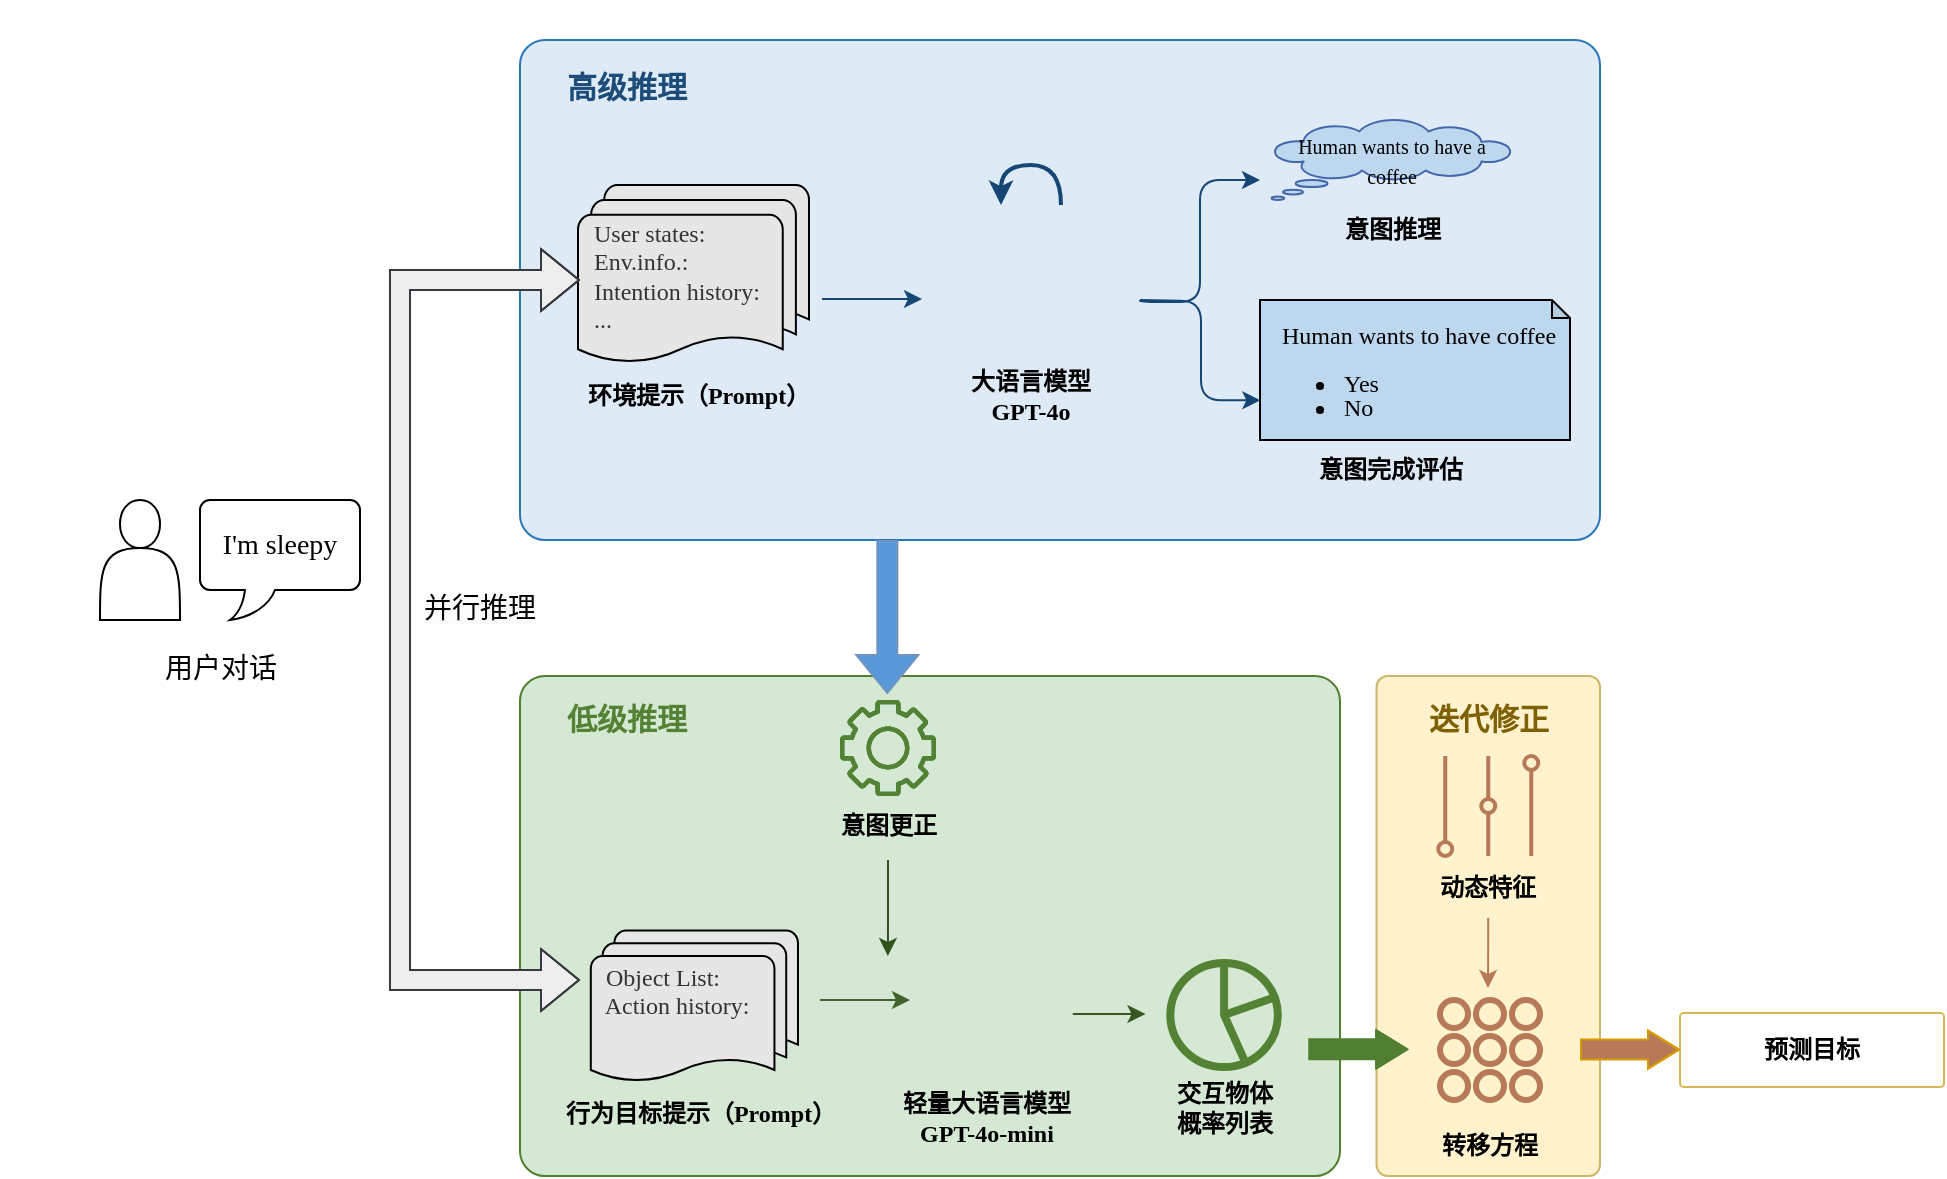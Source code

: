<mxfile version="26.1.0">
  <diagram name="第 1 页" id="rSO4j9llTemX6OElhtI6">
    <mxGraphModel dx="2849" dy="1358" grid="1" gridSize="10" guides="1" tooltips="1" connect="1" arrows="1" fold="1" page="1" pageScale="1" pageWidth="827" pageHeight="1169" math="0" shadow="0">
      <root>
        <mxCell id="0" />
        <mxCell id="1" parent="0" />
        <mxCell id="aU7c3b0ZaFwICceyfZfz-2" value="" style="rounded=1;arcSize=5;whiteSpace=wrap;html=1;fillColor=#fff2cc;strokeColor=light-dark(#ccb66b, #6d5100);" vertex="1" parent="1">
          <mxGeometry x="628.27" y="408" width="111.73" height="250" as="geometry" />
        </mxCell>
        <mxCell id="Ajj9kqLxg7qa2MLV7y7c-1" value="" style="rounded=1;arcSize=5;whiteSpace=wrap;html=1;fillColor=#d5e8d4;strokeColor=light-dark(#517f31, #446e2c);" parent="1" vertex="1">
          <mxGeometry x="200" y="408" width="410" height="250" as="geometry" />
        </mxCell>
        <mxCell id="Ajj9kqLxg7qa2MLV7y7c-2" value="" style="rounded=1;arcSize=5;whiteSpace=wrap;html=1;fillColor=light-dark(#deebf7, #1d293b);strokeColor=light-dark(#2a77bc, #5c79a3);" parent="1" vertex="1">
          <mxGeometry x="200" y="90" width="540" height="250" as="geometry" />
        </mxCell>
        <mxCell id="Ajj9kqLxg7qa2MLV7y7c-3" value="" style="group" parent="1" vertex="1" connectable="0">
          <mxGeometry x="-10" y="320" width="140" height="100" as="geometry" />
        </mxCell>
        <mxCell id="Ajj9kqLxg7qa2MLV7y7c-4" value="" style="group" parent="Ajj9kqLxg7qa2MLV7y7c-3" vertex="1" connectable="0">
          <mxGeometry x="-50" width="190" height="88" as="geometry" />
        </mxCell>
        <mxCell id="Ajj9kqLxg7qa2MLV7y7c-5" value="" style="shape=actor;whiteSpace=wrap;html=1;" parent="Ajj9kqLxg7qa2MLV7y7c-4" vertex="1">
          <mxGeometry x="50" width="40" height="60" as="geometry" />
        </mxCell>
        <mxCell id="Ajj9kqLxg7qa2MLV7y7c-6" value="&lt;font face=&quot;Times New Roman&quot;&gt;&lt;span style=&quot;font-size: 14px;&quot;&gt;I&#39;m sleepy&lt;/span&gt;&lt;/font&gt;" style="whiteSpace=wrap;html=1;shape=mxgraph.basic.roundRectCallout;dx=30;dy=15;size=5;boundedLbl=1;" parent="Ajj9kqLxg7qa2MLV7y7c-4" vertex="1">
          <mxGeometry x="100" width="80" height="60" as="geometry" />
        </mxCell>
        <mxCell id="Ajj9kqLxg7qa2MLV7y7c-7" value="&lt;font face=&quot;Times New Roman&quot; style=&quot;font-size: 14px;&quot;&gt;用户对话&lt;/font&gt;" style="text;html=1;align=center;verticalAlign=middle;resizable=0;points=[];autosize=1;strokeColor=none;fillColor=none;" parent="Ajj9kqLxg7qa2MLV7y7c-3" vertex="1">
          <mxGeometry x="20" y="70" width="80" height="30" as="geometry" />
        </mxCell>
        <mxCell id="Ajj9kqLxg7qa2MLV7y7c-8" style="edgeStyle=orthogonalEdgeStyle;rounded=1;orthogonalLoop=1;jettySize=auto;html=1;fillColor=#1ba1e2;strokeColor=light-dark(#164673, #51afe7);curved=0;textShadow=1;" parent="1" edge="1">
          <mxGeometry relative="1" as="geometry">
            <mxPoint x="351" y="219.5" as="sourcePoint" />
            <mxPoint x="401" y="219.5" as="targetPoint" />
          </mxGeometry>
        </mxCell>
        <mxCell id="Ajj9kqLxg7qa2MLV7y7c-9" style="edgeStyle=orthogonalEdgeStyle;rounded=1;orthogonalLoop=1;jettySize=auto;html=1;fillColor=#1ba1e2;strokeColor=light-dark(#164673, #51afe7);curved=0;" parent="1" edge="1">
          <mxGeometry relative="1" as="geometry">
            <mxPoint x="510" y="220" as="sourcePoint" />
            <mxPoint x="570" y="160" as="targetPoint" />
            <Array as="points">
              <mxPoint x="510" y="221" />
              <mxPoint x="540" y="221" />
              <mxPoint x="540" y="160" />
              <mxPoint x="570" y="160" />
            </Array>
          </mxGeometry>
        </mxCell>
        <mxCell id="Ajj9kqLxg7qa2MLV7y7c-10" value="" style="group;strokeWidth=24;" parent="1" vertex="1" connectable="0">
          <mxGeometry x="239" y="530" width="115.27" height="98.22" as="geometry" />
        </mxCell>
        <mxCell id="Ajj9kqLxg7qa2MLV7y7c-11" value="&lt;span style=&quot;color: rgba(0, 0, 0, 0); font-family: monospace; font-size: 0px; text-align: start;&quot;&gt;%3CmxGraphModel%3E%3Croot%3E%3CmxCell%20id%3D%220%22%2F%3E%3CmxCell%20id%3D%221%22%20parent%3D%220%22%2F%3E%3CmxCell%20id%3D%222%22%20value%3D%22%26lt%3Bb%26gt%3BEnv.%20Prompt%26lt%3B%2Fb%26gt%3B%22%20style%3D%22text%3Bhtml%3D1%3Balign%3Dcenter%3BverticalAlign%3Dmiddle%3Bresizable%3D0%3Bpoints%3D%5B%5D%3Bautosize%3D1%3BstrokeColor%3Dnone%3BfillColor%3Dnone%3B%22%20vertex%3D%221%22%20parent%3D%221%22%3E%3CmxGeometry%20x%3D%22235%22%20y%3D%22265%22%20width%3D%2290%22%20height%3D%2230%22%20as%3D%22geometry%22%2F%3E%3C%2FmxCell%3E%3C%2Froot%3E%3C%2FmxGraphModel%3E&lt;/span&gt;" style="text;html=1;align=center;verticalAlign=middle;resizable=0;points=[];autosize=1;strokeColor=none;fillColor=none;fontStyle=4" parent="Ajj9kqLxg7qa2MLV7y7c-10" vertex="1">
          <mxGeometry x="32.435" y="70.991" width="20" height="30" as="geometry" />
        </mxCell>
        <mxCell id="Ajj9kqLxg7qa2MLV7y7c-12" value="&lt;b&gt;&lt;font face=&quot;Times New Roman&quot;&gt;行为目标提示（Prompt）&lt;/font&gt;&lt;/b&gt;" style="text;html=1;align=center;verticalAlign=middle;resizable=0;points=[];autosize=1;strokeColor=none;fillColor=none;" parent="Ajj9kqLxg7qa2MLV7y7c-10" vertex="1">
          <mxGeometry x="-28.995" y="81.684" width="160" height="30" as="geometry" />
        </mxCell>
        <mxCell id="Ajj9kqLxg7qa2MLV7y7c-13" value="&lt;div style=&quot;color: rgb(51, 51, 51);&quot;&gt;&lt;span style=&quot;background-color: transparent; color: light-dark(rgb(51, 51, 51), rgb(193, 193, 193));&quot;&gt;&lt;font face=&quot;Times New Roman&quot;&gt;&amp;nbsp; Object List:&lt;/font&gt;&lt;/span&gt;&lt;/div&gt;&lt;div style=&quot;color: rgb(51, 51, 51);&quot;&gt;&lt;font face=&quot;Times New Roman&quot;&gt;&amp;nbsp; Action history:&lt;/font&gt;&lt;/div&gt;&lt;div style=&quot;color: rgb(51, 51, 51);&quot;&gt;&lt;font face=&quot;Times New Roman&quot;&gt;&amp;nbsp;&amp;nbsp;&lt;/font&gt;&lt;/div&gt;" style="strokeWidth=1;html=1;shape=mxgraph.flowchart.multi-document;whiteSpace=wrap;align=left;fillColor=light-dark(#e7e6e6, #ededed);" parent="Ajj9kqLxg7qa2MLV7y7c-10" vertex="1">
          <mxGeometry x="-3.6" y="5.282" width="103.597" height="76.402" as="geometry" />
        </mxCell>
        <mxCell id="Ajj9kqLxg7qa2MLV7y7c-14" value="" style="group;align=left;" parent="1" vertex="1" connectable="0">
          <mxGeometry x="239" y="142.5" width="115.5" height="145" as="geometry" />
        </mxCell>
        <mxCell id="Ajj9kqLxg7qa2MLV7y7c-15" value="&lt;b&gt;&lt;font face=&quot;Times New Roman&quot;&gt;环境提示（Prompt）&lt;/font&gt;&lt;/b&gt;" style="text;html=1;align=center;verticalAlign=middle;resizable=0;points=[];autosize=1;strokeColor=none;fillColor=none;" parent="Ajj9kqLxg7qa2MLV7y7c-14" vertex="1">
          <mxGeometry x="-15" y="110" width="130" height="30" as="geometry" />
        </mxCell>
        <mxCell id="Ajj9kqLxg7qa2MLV7y7c-16" value="&lt;div style=&quot;color: rgb(51, 51, 51);&quot;&gt;&lt;span style=&quot;background-color: transparent; color: light-dark(rgb(51, 51, 51), rgb(193, 193, 193));&quot;&gt;&lt;font face=&quot;Times New Roman&quot;&gt;&amp;nbsp; User states:&lt;/font&gt;&lt;/span&gt;&lt;/div&gt;&lt;div style=&quot;color: rgb(51, 51, 51);&quot;&gt;&lt;span style=&quot;background-color: transparent; color: light-dark(rgb(51, 51, 51), rgb(193, 193, 193));&quot;&gt;&lt;font face=&quot;Times New Roman&quot;&gt;&amp;nbsp; Env.info.:&lt;/font&gt;&lt;/span&gt;&lt;/div&gt;&lt;div style=&quot;color: rgb(51, 51, 51);&quot;&gt;&lt;font face=&quot;Times New Roman&quot;&gt;&amp;nbsp; Intention history:&lt;/font&gt;&lt;/div&gt;&lt;div style=&quot;color: rgb(51, 51, 51);&quot;&gt;&lt;font face=&quot;Times New Roman&quot;&gt;&amp;nbsp; ...&lt;/font&gt;&lt;/div&gt;" style="strokeWidth=1;html=1;shape=mxgraph.flowchart.multi-document;whiteSpace=wrap;align=left;fillColor=light-dark(#e7e6e6, #ededed);" parent="Ajj9kqLxg7qa2MLV7y7c-14" vertex="1">
          <mxGeometry x="-10" y="20" width="115.5" height="90" as="geometry" />
        </mxCell>
        <mxCell id="Ajj9kqLxg7qa2MLV7y7c-17" value="" style="group" parent="1" vertex="1" connectable="0">
          <mxGeometry x="406" y="152.5" width="149" height="165" as="geometry" />
        </mxCell>
        <mxCell id="Ajj9kqLxg7qa2MLV7y7c-18" value="" style="group;fontStyle=0;strokeWidth=1;" parent="Ajj9kqLxg7qa2MLV7y7c-17" vertex="1" connectable="0">
          <mxGeometry width="149" height="165" as="geometry" />
        </mxCell>
        <mxCell id="Ajj9kqLxg7qa2MLV7y7c-19" value="&lt;font face=&quot;Times New Roman&quot;&gt;&lt;b&gt;大语言模型&lt;/b&gt;&lt;/font&gt;&lt;br&gt;&lt;div&gt;&lt;b&gt;&lt;font face=&quot;Times New Roman&quot;&gt;GPT-4o&lt;/font&gt;&lt;/b&gt;&lt;/div&gt;" style="text;html=1;align=center;verticalAlign=middle;resizable=0;points=[];autosize=1;strokeColor=none;fillColor=none;" parent="Ajj9kqLxg7qa2MLV7y7c-18" vertex="1">
          <mxGeometry x="9" y="95" width="80" height="40" as="geometry" />
        </mxCell>
        <mxCell id="Ajj9kqLxg7qa2MLV7y7c-20" value="" style="curved=1;endArrow=classic;html=1;rounded=0;strokeWidth=2;strokeColor=light-dark(#164673, #ededed);" parent="Ajj9kqLxg7qa2MLV7y7c-18" edge="1">
          <mxGeometry width="50" height="50" relative="1" as="geometry">
            <mxPoint x="64.5" y="20" as="sourcePoint" />
            <mxPoint x="34.5" y="20" as="targetPoint" />
            <Array as="points">
              <mxPoint x="64.5" />
              <mxPoint x="34.5" />
            </Array>
          </mxGeometry>
        </mxCell>
        <mxCell id="Ajj9kqLxg7qa2MLV7y7c-21" value="&lt;font style=&quot;font-size: 15px;&quot; face=&quot;Times New Roman&quot;&gt;高级推理&lt;/font&gt;" style="text;html=1;align=center;verticalAlign=middle;resizable=0;points=[];autosize=1;strokeColor=none;fillColor=none;fontColor=light-dark(#1c4c77, #a1cdf9);fontStyle=1" parent="1" vertex="1">
          <mxGeometry x="213" y="98" width="80" height="30" as="geometry" />
        </mxCell>
        <mxCell id="Ajj9kqLxg7qa2MLV7y7c-22" value="&lt;font style=&quot;font-size: 15px;&quot; face=&quot;Times New Roman&quot;&gt;低级推理&lt;/font&gt;" style="text;html=1;align=center;verticalAlign=middle;resizable=0;points=[];autosize=1;strokeColor=none;fillColor=none;fontColor=light-dark(#548235, #69c195);fontStyle=1" parent="1" vertex="1">
          <mxGeometry x="213" y="414" width="80" height="30" as="geometry" />
        </mxCell>
        <mxCell id="Ajj9kqLxg7qa2MLV7y7c-23" value="" style="group" parent="1" vertex="1" connectable="0">
          <mxGeometry x="309" y="420" width="150" height="78" as="geometry" />
        </mxCell>
        <mxCell id="Ajj9kqLxg7qa2MLV7y7c-24" value="" style="sketch=0;outlineConnect=0;fontColor=#006633;gradientColor=none;fillColor=#006600;strokeColor=none;dashed=0;verticalLabelPosition=bottom;verticalAlign=top;align=center;html=1;fontSize=12;fontStyle=0;aspect=fixed;pointerEvents=1;shape=mxgraph.aws4.gear;" parent="Ajj9kqLxg7qa2MLV7y7c-23" vertex="1">
          <mxGeometry x="51" width="48" height="48" as="geometry" />
        </mxCell>
        <mxCell id="Ajj9kqLxg7qa2MLV7y7c-25" value="&lt;font face=&quot;Times New Roman&quot;&gt;&lt;b&gt;意图更正&lt;/b&gt;&lt;/font&gt;" style="text;html=1;align=center;verticalAlign=middle;resizable=0;points=[];autosize=1;strokeColor=none;fillColor=none;" parent="Ajj9kqLxg7qa2MLV7y7c-23" vertex="1">
          <mxGeometry x="40" y="48" width="70" height="30" as="geometry" />
        </mxCell>
        <mxCell id="Ajj9kqLxg7qa2MLV7y7c-26" value="" style="group" parent="Ajj9kqLxg7qa2MLV7y7c-23" vertex="1" connectable="0">
          <mxGeometry width="150" height="78" as="geometry" />
        </mxCell>
        <mxCell id="Ajj9kqLxg7qa2MLV7y7c-27" value="" style="sketch=0;outlineConnect=0;fontColor=light-dark(#548235, #69c195);gradientColor=none;fillColor=light-dark(#548235, #6fc76f);strokeColor=none;dashed=0;verticalLabelPosition=bottom;verticalAlign=top;align=center;html=1;fontSize=12;fontStyle=0;aspect=fixed;pointerEvents=1;shape=mxgraph.aws4.gear;" parent="Ajj9kqLxg7qa2MLV7y7c-26" vertex="1">
          <mxGeometry x="51" width="48" height="48" as="geometry" />
        </mxCell>
        <mxCell id="Ajj9kqLxg7qa2MLV7y7c-32" value="" style="shape=flexArrow;endArrow=classic;html=1;rounded=0;fillColor=light-dark(#5999d9, #2566a8);strokeColor=light-dark(#7193c2, #ededed);" parent="1" edge="1">
          <mxGeometry width="50" height="50" relative="1" as="geometry">
            <mxPoint x="383.66" y="340" as="sourcePoint" />
            <mxPoint x="383.657" y="417.001" as="targetPoint" />
          </mxGeometry>
        </mxCell>
        <mxCell id="Ajj9kqLxg7qa2MLV7y7c-33" style="edgeStyle=orthogonalEdgeStyle;rounded=1;orthogonalLoop=1;jettySize=auto;html=1;fillColor=#1ba1e2;strokeColor=light-dark(#33531e, #28ab6a);curved=0;horizontal=1;" parent="1" edge="1">
          <mxGeometry relative="1" as="geometry">
            <mxPoint x="384" y="500" as="sourcePoint" />
            <mxPoint x="383.9" y="548" as="targetPoint" />
            <Array as="points">
              <mxPoint x="383.9" y="538" />
              <mxPoint x="383.9" y="538" />
            </Array>
          </mxGeometry>
        </mxCell>
        <mxCell id="Ajj9kqLxg7qa2MLV7y7c-34" style="edgeStyle=orthogonalEdgeStyle;rounded=1;orthogonalLoop=1;jettySize=auto;html=1;fillColor=#1ba1e2;strokeColor=light-dark(#385723, #28ab6a);curved=0;" parent="1" edge="1">
          <mxGeometry relative="1" as="geometry">
            <mxPoint x="476.37" y="577" as="sourcePoint" />
            <mxPoint x="512.37" y="577" as="targetPoint" />
            <Array as="points">
              <mxPoint x="512.74" y="577.21" />
              <mxPoint x="512.74" y="577.21" />
            </Array>
          </mxGeometry>
        </mxCell>
        <mxCell id="Ajj9kqLxg7qa2MLV7y7c-35" value="" style="shape=flexArrow;endArrow=classic;startArrow=classic;html=1;rounded=0;fillColor=#eeeeee;strokeColor=#36393d;" parent="1" edge="1">
          <mxGeometry width="100" height="100" relative="1" as="geometry">
            <mxPoint x="230" y="560" as="sourcePoint" />
            <mxPoint x="230" y="210" as="targetPoint" />
            <Array as="points">
              <mxPoint x="140" y="560" />
              <mxPoint x="140" y="370" />
              <mxPoint x="140" y="210" />
            </Array>
          </mxGeometry>
        </mxCell>
        <mxCell id="Ajj9kqLxg7qa2MLV7y7c-36" value="&lt;span style=&quot;color: rgb(0, 0, 0); font-style: normal; font-variant-ligatures: normal; font-variant-caps: normal; font-weight: 400; letter-spacing: normal; orphans: 2; text-align: center; text-indent: 0px; text-transform: none; widows: 2; word-spacing: 0px; -webkit-text-stroke-width: 0px; white-space: nowrap; background-color: rgb(251, 251, 251); text-decoration-thickness: initial; text-decoration-style: initial; text-decoration-color: initial; float: none; display: inline !important;&quot;&gt;&lt;font face=&quot;Times New Roman&quot; style=&quot;font-size: 14px;&quot;&gt;并行推理&lt;/font&gt;&lt;/span&gt;" style="text;whiteSpace=wrap;html=1;" parent="1" vertex="1">
          <mxGeometry x="150" y="360" width="120" height="40" as="geometry" />
        </mxCell>
        <mxCell id="Ajj9kqLxg7qa2MLV7y7c-37" value="" style="group" parent="1" vertex="1" connectable="0">
          <mxGeometry x="570" y="190" width="135.77" height="130" as="geometry" />
        </mxCell>
        <mxCell id="Ajj9kqLxg7qa2MLV7y7c-38" value="&lt;b&gt;&lt;font face=&quot;Times New Roman&quot;&gt;意图完成评估&lt;/font&gt;&lt;/b&gt;" style="text;html=1;align=center;verticalAlign=middle;resizable=0;points=[];autosize=1;strokeColor=none;fillColor=none;" parent="Ajj9kqLxg7qa2MLV7y7c-37" vertex="1">
          <mxGeometry x="15" y="100" width="100" height="30" as="geometry" />
        </mxCell>
        <mxCell id="Ajj9kqLxg7qa2MLV7y7c-39" value="" style="group" parent="Ajj9kqLxg7qa2MLV7y7c-37" vertex="1" connectable="0">
          <mxGeometry x="0.77" y="-120" width="135" height="130" as="geometry" />
        </mxCell>
        <mxCell id="Ajj9kqLxg7qa2MLV7y7c-40" value="" style="group" parent="Ajj9kqLxg7qa2MLV7y7c-39" vertex="1" connectable="0">
          <mxGeometry y="60" width="130" height="60" as="geometry" />
        </mxCell>
        <mxCell id="Ajj9kqLxg7qa2MLV7y7c-41" value="&lt;font style=&quot;font-size: 10px;&quot; face=&quot;Times New Roman&quot;&gt;Human wants to have a coffee&lt;/font&gt;" style="whiteSpace=wrap;html=1;shape=mxgraph.basic.cloud_callout;strokeColor=light-dark(#4468ab, #319eff);fillColor=light-dark(#bdd7ee, #1e4a76);" parent="Ajj9kqLxg7qa2MLV7y7c-40" vertex="1">
          <mxGeometry x="5" width="120" height="40.0" as="geometry" />
        </mxCell>
        <mxCell id="Ajj9kqLxg7qa2MLV7y7c-42" value="&lt;font face=&quot;Times New Roman&quot;&gt;&lt;b&gt;意图推理&lt;/b&gt;&lt;/font&gt;" style="text;html=1;align=center;verticalAlign=middle;resizable=0;points=[];autosize=1;strokeColor=none;fillColor=none;" parent="Ajj9kqLxg7qa2MLV7y7c-39" vertex="1">
          <mxGeometry x="30" y="100" width="70" height="30" as="geometry" />
        </mxCell>
        <mxCell id="Ajj9kqLxg7qa2MLV7y7c-43" value="" style="shape=image;html=1;verticalAlign=top;verticalLabelPosition=bottom;labelBackgroundColor=#ffffff;imageAspect=0;aspect=fixed;image=https://cdn0.iconfinder.com/data/icons/phosphor-light-vol-1/256/brain-light-128.png;imageBackground=none;imageBorder=none;" parent="1" vertex="1">
          <mxGeometry x="414" y="170" width="83" height="83" as="geometry" />
        </mxCell>
        <mxCell id="Ajj9kqLxg7qa2MLV7y7c-45" value="&lt;div style=&quot;text-align: center; line-height: 100%;&quot;&gt;&lt;span style=&quot;background-color: transparent; color: light-dark(rgb(0, 0, 0), rgb(255, 255, 255)); font-family: &amp;quot;Times New Roman&amp;quot;;&quot;&gt;&amp;nbsp; &amp;nbsp; &amp;nbsp;&lt;/span&gt;&lt;/div&gt;&lt;div style=&quot;text-align: center; line-height: 100%;&quot;&gt;&lt;span style=&quot;background-color: transparent; color: light-dark(rgb(0, 0, 0), rgb(255, 255, 255)); font-family: &amp;quot;Times New Roman&amp;quot;;&quot;&gt;&amp;nbsp; &amp;nbsp;&lt;/span&gt;&lt;span style=&quot;font-family: &amp;quot;Times New Roman&amp;quot;; background-color: transparent; color: light-dark(rgb(0, 0, 0), rgb(255, 255, 255));&quot;&gt;Human wants to have coffee&lt;/span&gt;&lt;/div&gt;&lt;ul style=&quot;line-height: 100%;&quot;&gt;&lt;li&gt;&lt;font face=&quot;Times New Roman&quot;&gt;Yes&lt;/font&gt;&lt;/li&gt;&lt;li&gt;&lt;font face=&quot;Times New Roman&quot;&gt;No&lt;/font&gt;&lt;/li&gt;&lt;/ul&gt;" style="shape=note;whiteSpace=wrap;html=1;backgroundOutline=1;darkOpacity=0.05;align=left;size=9;fillColor=light-dark(#bdd7ee, #ededed);" parent="1" vertex="1">
          <mxGeometry x="570" y="220" width="155" height="70" as="geometry" />
        </mxCell>
        <mxCell id="Ajj9kqLxg7qa2MLV7y7c-46" style="edgeStyle=orthogonalEdgeStyle;rounded=1;orthogonalLoop=1;jettySize=auto;html=1;fillColor=#1ba1e2;strokeColor=light-dark(#164673, #51afe7);curved=0;entryX=0.001;entryY=0.716;entryDx=0;entryDy=0;entryPerimeter=0;" parent="1" target="Ajj9kqLxg7qa2MLV7y7c-45" edge="1">
          <mxGeometry relative="1" as="geometry">
            <mxPoint x="510" y="220" as="sourcePoint" />
            <mxPoint x="581" y="168" as="targetPoint" />
            <Array as="points" />
          </mxGeometry>
        </mxCell>
        <mxCell id="Ajj9kqLxg7qa2MLV7y7c-48" value="" style="group" parent="1" vertex="1" connectable="0">
          <mxGeometry x="502.037" y="551.5" width="100" height="87.0" as="geometry" />
        </mxCell>
        <mxCell id="Ajj9kqLxg7qa2MLV7y7c-49" value="" style="html=1;verticalLabelPosition=bottom;align=center;labelBackgroundColor=#ffffff;verticalAlign=top;strokeWidth=4;strokeColor=light-dark(#548235, #32a0ff);shadow=0;dashed=0;shape=mxgraph.ios7.icons.pie_chart;aspect=fixed;fillColor=light-dark(#d5e8d4, #ededed);fontStyle=0" parent="Ajj9kqLxg7qa2MLV7y7c-48" vertex="1">
          <mxGeometry x="23.133" width="53.74" height="52" as="geometry" />
        </mxCell>
        <mxCell id="Ajj9kqLxg7qa2MLV7y7c-50" value="&lt;b&gt;&lt;font face=&quot;Times New Roman&quot;&gt;交互物体&lt;/font&gt;&lt;/b&gt;&lt;div&gt;&lt;b&gt;&lt;font face=&quot;Times New Roman&quot;&gt;概率列表&lt;/font&gt;&lt;/b&gt;&lt;/div&gt;" style="text;html=1;align=center;verticalAlign=middle;resizable=0;points=[];autosize=1;strokeColor=none;fillColor=none;fontStyle=0" parent="Ajj9kqLxg7qa2MLV7y7c-48" vertex="1">
          <mxGeometry x="15" y="52.0" width="70" height="40" as="geometry" />
        </mxCell>
        <mxCell id="Ajj9kqLxg7qa2MLV7y7c-53" value="" style="html=1;verticalLabelPosition=bottom;align=center;labelBackgroundColor=#ffffff;verticalAlign=top;strokeWidth=3;strokeColor=light-dark(#b67a58, #32a0ff);shadow=0;dashed=0;shape=mxgraph.ios7.icons.keypad;fillColor=none;" parent="1" vertex="1">
          <mxGeometry x="660" y="570.0" width="50" height="50" as="geometry" />
        </mxCell>
        <mxCell id="Ajj9kqLxg7qa2MLV7y7c-54" value="&lt;b&gt;预测目标&lt;/b&gt;" style="rounded=1;arcSize=5;whiteSpace=wrap;html=1;fillColor=none;strokeColor=#d6b656;" parent="1" vertex="1">
          <mxGeometry x="780" y="576.5" width="132" height="37" as="geometry" />
        </mxCell>
        <mxCell id="Ajj9kqLxg7qa2MLV7y7c-55" value="&lt;b&gt;转移方程&lt;/b&gt;" style="text;html=1;align=center;verticalAlign=middle;whiteSpace=wrap;rounded=0;" parent="1" vertex="1">
          <mxGeometry x="655" y="628" width="60" height="30" as="geometry" />
        </mxCell>
        <mxCell id="aU7c3b0ZaFwICceyfZfz-1" value="" style="shape=flexArrow;endArrow=classic;html=1;rounded=0;fillColor=light-dark(#517f31, #2566a8);strokeColor=light-dark(#517f31, #ededed);endWidth=8.046;endSize=4.834;" edge="1" parent="1">
          <mxGeometry width="50" height="50" relative="1" as="geometry">
            <mxPoint x="594.13" y="594.66" as="sourcePoint" />
            <mxPoint x="644.13" y="594.66" as="targetPoint" />
            <Array as="points">
              <mxPoint x="604.13" y="594.66" />
            </Array>
          </mxGeometry>
        </mxCell>
        <mxCell id="aU7c3b0ZaFwICceyfZfz-6" value="&lt;font face=&quot;Times New Roman&quot;&gt;&lt;span style=&quot;font-size: 15px;&quot;&gt;迭代修正&lt;/span&gt;&lt;/font&gt;" style="text;html=1;align=center;verticalAlign=middle;resizable=0;points=[];autosize=1;strokeColor=none;fillColor=none;fontColor=light-dark(#7f6105, #69c195);fontStyle=1" vertex="1" parent="1">
          <mxGeometry x="644.13" y="414" width="80" height="30" as="geometry" />
        </mxCell>
        <mxCell id="aU7c3b0ZaFwICceyfZfz-8" value="" style="html=1;verticalLabelPosition=bottom;align=center;labelBackgroundColor=#ffffff;verticalAlign=top;strokeWidth=2;strokeColor=light-dark(#b67a58, #32a0ff);shadow=0;dashed=0;shape=mxgraph.ios7.icons.volume;pointerEvents=1;fillColor=light-dark(#fff2cc, #ededed);" vertex="1" parent="1">
          <mxGeometry x="659.13" y="448" width="50" height="50" as="geometry" />
        </mxCell>
        <mxCell id="aU7c3b0ZaFwICceyfZfz-14" value="" style="group" vertex="1" connectable="0" parent="1">
          <mxGeometry x="389.62" y="529" width="99.9" height="110.37" as="geometry" />
        </mxCell>
        <mxCell id="Ajj9kqLxg7qa2MLV7y7c-29" value="" style="group" parent="aU7c3b0ZaFwICceyfZfz-14" vertex="1" connectable="0">
          <mxGeometry width="99.9" height="110.37" as="geometry" />
        </mxCell>
        <mxCell id="Ajj9kqLxg7qa2MLV7y7c-30" value="" style="group;fontStyle=0;strokeWidth=2;" parent="Ajj9kqLxg7qa2MLV7y7c-29" vertex="1" connectable="0">
          <mxGeometry width="99.9" height="110.37" as="geometry" />
        </mxCell>
        <mxCell id="Ajj9kqLxg7qa2MLV7y7c-31" value="&lt;b&gt;&lt;font face=&quot;Times New Roman&quot;&gt;轻量大语言模型&lt;/font&gt;&lt;/b&gt;&lt;div&gt;&lt;b&gt;&lt;font face=&quot;Times New Roman&quot;&gt;GPT-4o-mini&lt;/font&gt;&lt;/b&gt;&lt;/div&gt;" style="text;html=1;align=center;verticalAlign=middle;resizable=0;points=[];autosize=1;strokeColor=none;fillColor=none;" parent="Ajj9kqLxg7qa2MLV7y7c-30" vertex="1">
          <mxGeometry x="-11.63" y="80.37" width="110" height="40" as="geometry" />
        </mxCell>
        <mxCell id="Ajj9kqLxg7qa2MLV7y7c-44" value="" style="shape=image;html=1;verticalAlign=top;verticalLabelPosition=bottom;labelBackgroundColor=#ffffff;imageAspect=0;aspect=fixed;image=https://cdn0.iconfinder.com/data/icons/phosphor-light-vol-1/256/brain-light-128.png;imageBackground=none;imageBorder=none;" parent="aU7c3b0ZaFwICceyfZfz-14" vertex="1">
          <mxGeometry x="10.69" y="15" width="65.37" height="65.37" as="geometry" />
        </mxCell>
        <mxCell id="aU7c3b0ZaFwICceyfZfz-15" style="edgeStyle=orthogonalEdgeStyle;rounded=1;orthogonalLoop=1;jettySize=auto;html=1;fillColor=#1ba1e2;strokeColor=light-dark(#446230, #28ab6a);curved=0;" edge="1" parent="1">
          <mxGeometry relative="1" as="geometry">
            <mxPoint x="350" y="570" as="sourcePoint" />
            <mxPoint x="395" y="570" as="targetPoint" />
          </mxGeometry>
        </mxCell>
        <mxCell id="aU7c3b0ZaFwICceyfZfz-17" value="&lt;b&gt;动态特征&lt;/b&gt;" style="text;html=1;align=center;verticalAlign=middle;whiteSpace=wrap;rounded=0;" vertex="1" parent="1">
          <mxGeometry x="654.13" y="499" width="60" height="30" as="geometry" />
        </mxCell>
        <mxCell id="aU7c3b0ZaFwICceyfZfz-18" style="edgeStyle=orthogonalEdgeStyle;rounded=1;orthogonalLoop=1;jettySize=auto;html=1;fillColor=#1ba1e2;strokeColor=light-dark(#b67b58, #28ab6a);curved=0;horizontal=1;" edge="1" parent="1" source="aU7c3b0ZaFwICceyfZfz-17">
          <mxGeometry relative="1" as="geometry">
            <mxPoint x="683.82" y="536" as="sourcePoint" />
            <mxPoint x="684" y="564" as="targetPoint" />
            <Array as="points" />
          </mxGeometry>
        </mxCell>
        <mxCell id="Ajj9kqLxg7qa2MLV7y7c-52" value="" style="shape=flexArrow;endArrow=classic;html=1;rounded=0;fillColor=light-dark(#b67a58, #36210a);strokeColor=#d79b00;endWidth=8.046;endSize=4.834;" parent="1" edge="1">
          <mxGeometry width="50" height="50" relative="1" as="geometry">
            <mxPoint x="730" y="594.795" as="sourcePoint" />
            <mxPoint x="780" y="594.795" as="targetPoint" />
            <Array as="points">
              <mxPoint x="740" y="594.795" />
            </Array>
          </mxGeometry>
        </mxCell>
      </root>
    </mxGraphModel>
  </diagram>
</mxfile>
